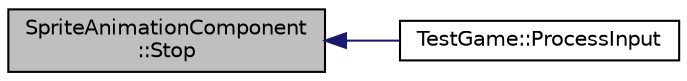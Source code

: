 digraph "SpriteAnimationComponent::Stop"
{
  edge [fontname="Helvetica",fontsize="10",labelfontname="Helvetica",labelfontsize="10"];
  node [fontname="Helvetica",fontsize="10",shape=record];
  rankdir="LR";
  Node1 [label="SpriteAnimationComponent\l::Stop",height=0.2,width=0.4,color="black", fillcolor="grey75", style="filled", fontcolor="black"];
  Node1 -> Node2 [dir="back",color="midnightblue",fontsize="10",style="solid",fontname="Helvetica"];
  Node2 [label="TestGame::ProcessInput",height=0.2,width=0.4,color="black", fillcolor="white", style="filled",URL="$class_test_game.html#a9d13a99a0edf232dde8407fb2146c88a"];
}
